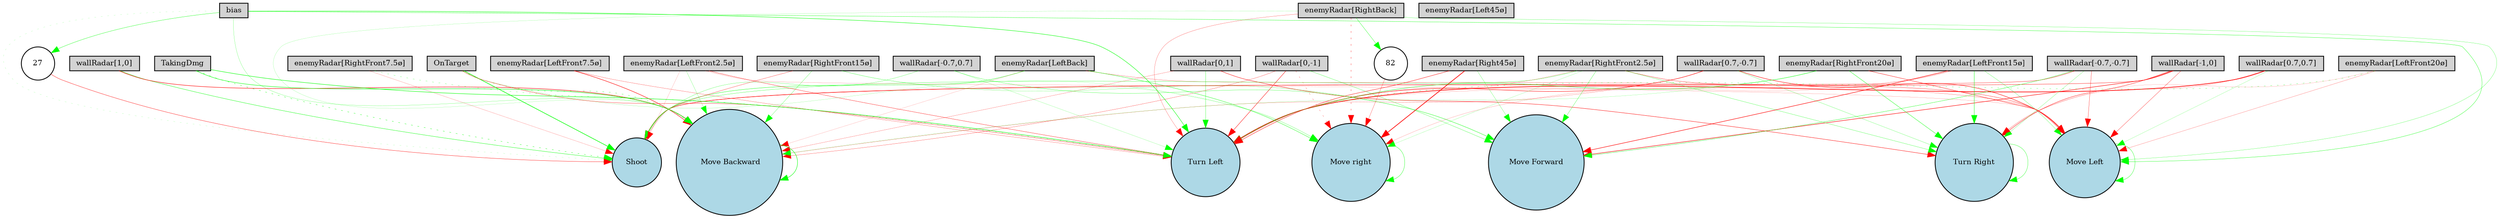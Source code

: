 digraph {
	node [fontsize=9 height=0.2 shape=circle width=0.2]
	"wallRadar[1,0]" [fillcolor=lightgray shape=box style=filled]
	"wallRadar[0,1]" [fillcolor=lightgray shape=box style=filled]
	"wallRadar[-1,0]" [fillcolor=lightgray shape=box style=filled]
	"wallRadar[0,-1]" [fillcolor=lightgray shape=box style=filled]
	"wallRadar[0.7,0.7]" [fillcolor=lightgray shape=box style=filled]
	"wallRadar[-0.7,0.7]" [fillcolor=lightgray shape=box style=filled]
	"wallRadar[-0.7,-0.7]" [fillcolor=lightgray shape=box style=filled]
	"wallRadar[0.7,-0.7]" [fillcolor=lightgray shape=box style=filled]
	"enemyRadar[RightBack]" [fillcolor=lightgray shape=box style=filled]
	"enemyRadar[LeftBack]" [fillcolor=lightgray shape=box style=filled]
	"enemyRadar[Right45ø]" [fillcolor=lightgray shape=box style=filled]
	"enemyRadar[Left45ø]" [fillcolor=lightgray shape=box style=filled]
	"enemyRadar[RightFront20ø]" [fillcolor=lightgray shape=box style=filled]
	"enemyRadar[LeftFront20ø]" [fillcolor=lightgray shape=box style=filled]
	"enemyRadar[RightFront15ø]" [fillcolor=lightgray shape=box style=filled]
	"enemyRadar[LeftFront15ø]" [fillcolor=lightgray shape=box style=filled]
	"enemyRadar[RightFront7.5ø]" [fillcolor=lightgray shape=box style=filled]
	"enemyRadar[LeftFront7.5ø]" [fillcolor=lightgray shape=box style=filled]
	"enemyRadar[RightFront2.5ø]" [fillcolor=lightgray shape=box style=filled]
	"enemyRadar[LeftFront2.5ø]" [fillcolor=lightgray shape=box style=filled]
	OnTarget [fillcolor=lightgray shape=box style=filled]
	TakingDmg [fillcolor=lightgray shape=box style=filled]
	bias [fillcolor=lightgray shape=box style=filled]
	Shoot [fillcolor=lightblue style=filled]
	"Move Forward" [fillcolor=lightblue style=filled]
	" Move Backward" [fillcolor=lightblue style=filled]
	"Move Left" [fillcolor=lightblue style=filled]
	"Move right" [fillcolor=lightblue style=filled]
	"Turn Left" [fillcolor=lightblue style=filled]
	"Turn Right" [fillcolor=lightblue style=filled]
	82 [fillcolor=white style=filled]
	27 [fillcolor=white style=filled]
	"enemyRadar[LeftFront2.5ø]" -> "Turn Left" [color=red penwidth=0.3301455717978172 style=solid]
	" Move Backward" -> " Move Backward" [color=green penwidth=0.48362915775702253 style=solid]
	bias -> "Move Left" [color=green penwidth=0.32518236840214965 style=solid]
	bias -> "Turn Left" [color=green penwidth=0.48306223811169824 style=solid]
	"Move right" -> "Move right" [color=green penwidth=0.33769227697948945 style=solid]
	"wallRadar[-1,0]" -> Shoot [color=red penwidth=0.36662561635494917 style=solid]
	"wallRadar[-0.7,-0.7]" -> "Move Left" [color=red penwidth=0.2894292703296604 style=solid]
	"wallRadar[0.7,0.7]" -> "Move Left" [color=green penwidth=0.14548972615725908 style=solid]
	"enemyRadar[RightFront7.5ø]" -> Shoot [color=red penwidth=0.14519785918656256 style=solid]
	"enemyRadar[LeftBack]" -> " Move Backward" [color=red penwidth=0.10511906234624704 style=solid]
	"enemyRadar[RightFront7.5ø]" -> "Turn Left" [color=green penwidth=0.21473933638639567 style=dotted]
	"wallRadar[-1,0]" -> "Move Left" [color=red penwidth=0.2849552432118121 style=solid]
	"wallRadar[0,1]" -> "Turn Left" [color=green penwidth=0.28461449138672534 style=solid]
	"wallRadar[0.7,-0.7]" -> "Turn Right" [color=green penwidth=0.19815149442565835 style=solid]
	TakingDmg -> " Move Backward" [color=green penwidth=0.47833132243536647 style=solid]
	TakingDmg -> "Turn Left" [color=green penwidth=0.5102764471466756 style=solid]
	"enemyRadar[LeftFront2.5ø]" -> " Move Backward" [color=green penwidth=0.18615730227757032 style=solid]
	bias -> Shoot [color=green penwidth=0.10270735099764573 style=dotted]
	"enemyRadar[RightFront2.5ø]" -> "Move Left" [color=red penwidth=0.3152520688781052 style=solid]
	"enemyRadar[LeftFront7.5ø]" -> " Move Backward" [color=red penwidth=0.5112925801861908 style=solid]
	"wallRadar[1,0]" -> Shoot [color=green penwidth=0.382105462100102 style=solid]
	"wallRadar[-1,0]" -> "Move Forward" [color=red penwidth=0.5356898234283897 style=solid]
	"wallRadar[-0.7,0.7]" -> "Turn Left" [color=green penwidth=0.1394118246293625 style=solid]
	"enemyRadar[RightFront20ø]" -> " Move Backward" [color=green penwidth=0.13426008196295403 style=solid]
	"wallRadar[-0.7,-0.7]" -> "Move Forward" [color=green penwidth=0.3301460171170769 style=solid]
	"wallRadar[-0.7,-0.7]" -> Shoot [color=red penwidth=0.3446796598781646 style=solid]
	"wallRadar[-0.7,-0.7]" -> "Turn Right" [color=green penwidth=0.18464712104257985 style=solid]
	"wallRadar[0,-1]" -> "Move Forward" [color=green penwidth=0.24792130428401996 style=solid]
	"enemyRadar[RightFront20ø]" -> "Turn Left" [color=green penwidth=0.38863295916979324 style=solid]
	"wallRadar[0.7,-0.7]" -> " Move Backward" [color=red penwidth=0.17865629289326218 style=solid]
	"enemyRadar[LeftFront15ø]" -> "Move right" [color=red penwidth=0.13402697128769925 style=solid]
	"enemyRadar[RightFront2.5ø]" -> Shoot [color=green penwidth=0.25704465543635685 style=solid]
	"wallRadar[-0.7,0.7]" -> "Move Forward" [color=green penwidth=0.260317087583236 style=solid]
	"enemyRadar[Right45ø]" -> "Move Forward" [color=green penwidth=0.20969598521932825 style=solid]
	"enemyRadar[LeftFront2.5ø]" -> "Move Left" [color=red penwidth=0.12980631328259382 style=solid]
	"enemyRadar[LeftFront20ø]" -> "Turn Left" [color=green penwidth=0.23845063692843513 style=dotted]
	"wallRadar[0,-1]" -> "Turn Left" [color=red penwidth=0.4323936377682085 style=solid]
	OnTarget -> Shoot [color=green penwidth=0.6577756921265437 style=solid]
	"enemyRadar[LeftFront2.5ø]" -> Shoot [color=red penwidth=0.11171058864612193 style=solid]
	"wallRadar[0.7,-0.7]" -> "Turn Left" [color=red penwidth=0.45250730941531714 style=solid]
	"enemyRadar[RightFront15ø]" -> "Move Forward" [color=green penwidth=0.18199115462487175 style=solid]
	"enemyRadar[LeftBack]" -> "Move Left" [color=red penwidth=0.21197842605426576 style=solid]
	"wallRadar[0.7,0.7]" -> "Turn Left" [color=red penwidth=0.766056641931137 style=solid]
	bias -> " Move Backward" [color=green penwidth=0.18588101317502206 style=solid]
	"enemyRadar[RightFront2.5ø]" -> "Turn Right" [color=green penwidth=0.24281154063226842 style=solid]
	TakingDmg -> Shoot [color=green penwidth=0.35054564487698936 style=dotted]
	"Turn Right" -> "Turn Right" [color=green penwidth=0.31030085410946817 style=solid]
	"enemyRadar[LeftFront20ø]" -> "Move Left" [color=red penwidth=0.17648238758429516 style=solid]
	"enemyRadar[LeftBack]" -> "Move right" [color=green penwidth=0.36066614440728095 style=solid]
	"wallRadar[0.7,-0.7]" -> "Move Left" [color=red penwidth=0.47915900802952716 style=solid]
	"enemyRadar[RightFront2.5ø]" -> "Turn Left" [color=red penwidth=0.1620252925432738 style=solid]
	"enemyRadar[RightBack]" -> "Move Left" [color=green penwidth=0.21637838033663442 style=solid]
	"enemyRadar[LeftFront15ø]" -> "Turn Right" [color=green penwidth=0.4093209800103622 style=solid]
	"enemyRadar[RightBack]" -> " Move Backward" [color=green penwidth=0.11878434675769167 style=solid]
	"enemyRadar[LeftFront15ø]" -> "Turn Left" [color=red penwidth=0.13715325620369612 style=solid]
	"enemyRadar[LeftFront15ø]" -> "Move Left" [color=green penwidth=0.217099400982682 style=solid]
	"wallRadar[0,-1]" -> "Move right" [color=red penwidth=0.2197463401662868 style=dotted]
	"enemyRadar[RightBack]" -> "Move right" [color=red penwidth=0.3284570316791272 style=dotted]
	"enemyRadar[LeftFront15ø]" -> "Move Forward" [color=red penwidth=0.5583296579919195 style=solid]
	"enemyRadar[RightFront20ø]" -> "Turn Right" [color=green penwidth=0.370085525293151 style=solid]
	"enemyRadar[LeftFront7.5ø]" -> "Turn Left" [color=red penwidth=0.22098364116940664 style=solid]
	OnTarget -> " Move Backward" [color=green penwidth=0.2842049990897193 style=dotted]
	"Move Left" -> "Move Left" [color=green penwidth=0.32999501841827705 style=solid]
	"enemyRadar[LeftFront20ø]" -> "Turn Right" [color=red penwidth=0.10799121417118457 style=solid]
	"wallRadar[0.7,0.7]" -> "Turn Right" [color=red penwidth=0.1596788242183269 style=solid]
	"wallRadar[1,0]" -> " Move Backward" [color=red penwidth=0.5219684701379134 style=solid]
	"enemyRadar[RightFront15ø]" -> " Move Backward" [color=green penwidth=0.22055243225254043 style=solid]
	"enemyRadar[RightFront2.5ø]" -> "Move right" [color=green penwidth=0.12814665055129576 style=solid]
	"enemyRadar[Right45ø]" -> "Turn Left" [color=red penwidth=0.4070662694969489 style=solid]
	OnTarget -> "Move right" [color=green penwidth=0.1261829780835228 style=solid]
	"wallRadar[0,-1]" -> " Move Backward" [color=red penwidth=0.23028319834714792 style=solid]
	"enemyRadar[RightFront15ø]" -> "Move right" [color=green penwidth=0.11704747658781721 style=solid]
	"enemyRadar[RightBack]" -> "Turn Left" [color=red penwidth=0.20419130369545174 style=solid]
	"enemyRadar[RightFront2.5ø]" -> "Move Forward" [color=green penwidth=0.25127796819489445 style=solid]
	"wallRadar[-0.7,0.7]" -> Shoot [color=green penwidth=0.21558479588408624 style=solid]
	OnTarget -> "Turn Left" [color=red penwidth=0.3134115199932259 style=solid]
	"wallRadar[0,1]" -> "Turn Right" [color=red penwidth=0.42566040393744764 style=solid]
	"wallRadar[0,1]" -> " Move Backward" [color=red penwidth=0.18337534533490601 style=solid]
	"enemyRadar[RightFront15ø]" -> Shoot [color=red penwidth=0.2654434804095134 style=solid]
	"enemyRadar[RightFront20ø]" -> "Move Left" [color=red penwidth=0.3941775793922697 style=solid]
	"wallRadar[-1,0]" -> "Turn Right" [color=red penwidth=0.39187497549082473 style=solid]
	"enemyRadar[LeftBack]" -> Shoot [color=green penwidth=0.36145630447153854 style=solid]
	"enemyRadar[Right45ø]" -> "Move right" [color=red penwidth=0.782149130609082 style=solid]
	bias -> 27 [color=green penwidth=0.3254389657505242 style=solid]
	27 -> Shoot [color=red penwidth=0.3570935786277374 style=solid]
	"enemyRadar[RightBack]" -> 82 [color=green penwidth=0.3115690451522882 style=solid]
	82 -> "Move right" [color=red penwidth=0.2407775420164133 style=solid]
}
